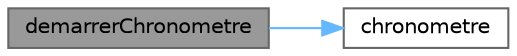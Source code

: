 digraph "demarrerChronometre"
{
 // LATEX_PDF_SIZE
  bgcolor="transparent";
  edge [fontname=Helvetica,fontsize=10,labelfontname=Helvetica,labelfontsize=10];
  node [fontname=Helvetica,fontsize=10,shape=box,height=0.2,width=0.4];
  rankdir="LR";
  Node1 [id="Node000001",label="demarrerChronometre",height=0.2,width=0.4,color="gray40", fillcolor="grey60", style="filled", fontcolor="black",tooltip=" "];
  Node1 -> Node2 [id="edge3_Node000001_Node000002",color="steelblue1",style="solid",tooltip=" "];
  Node2 [id="Node000002",label="chronometre",height=0.2,width=0.4,color="grey40", fillcolor="white", style="filled",URL="$sspgm_8c.html#a221172025df8249130db3f63f93d7332",tooltip=" "];
}
